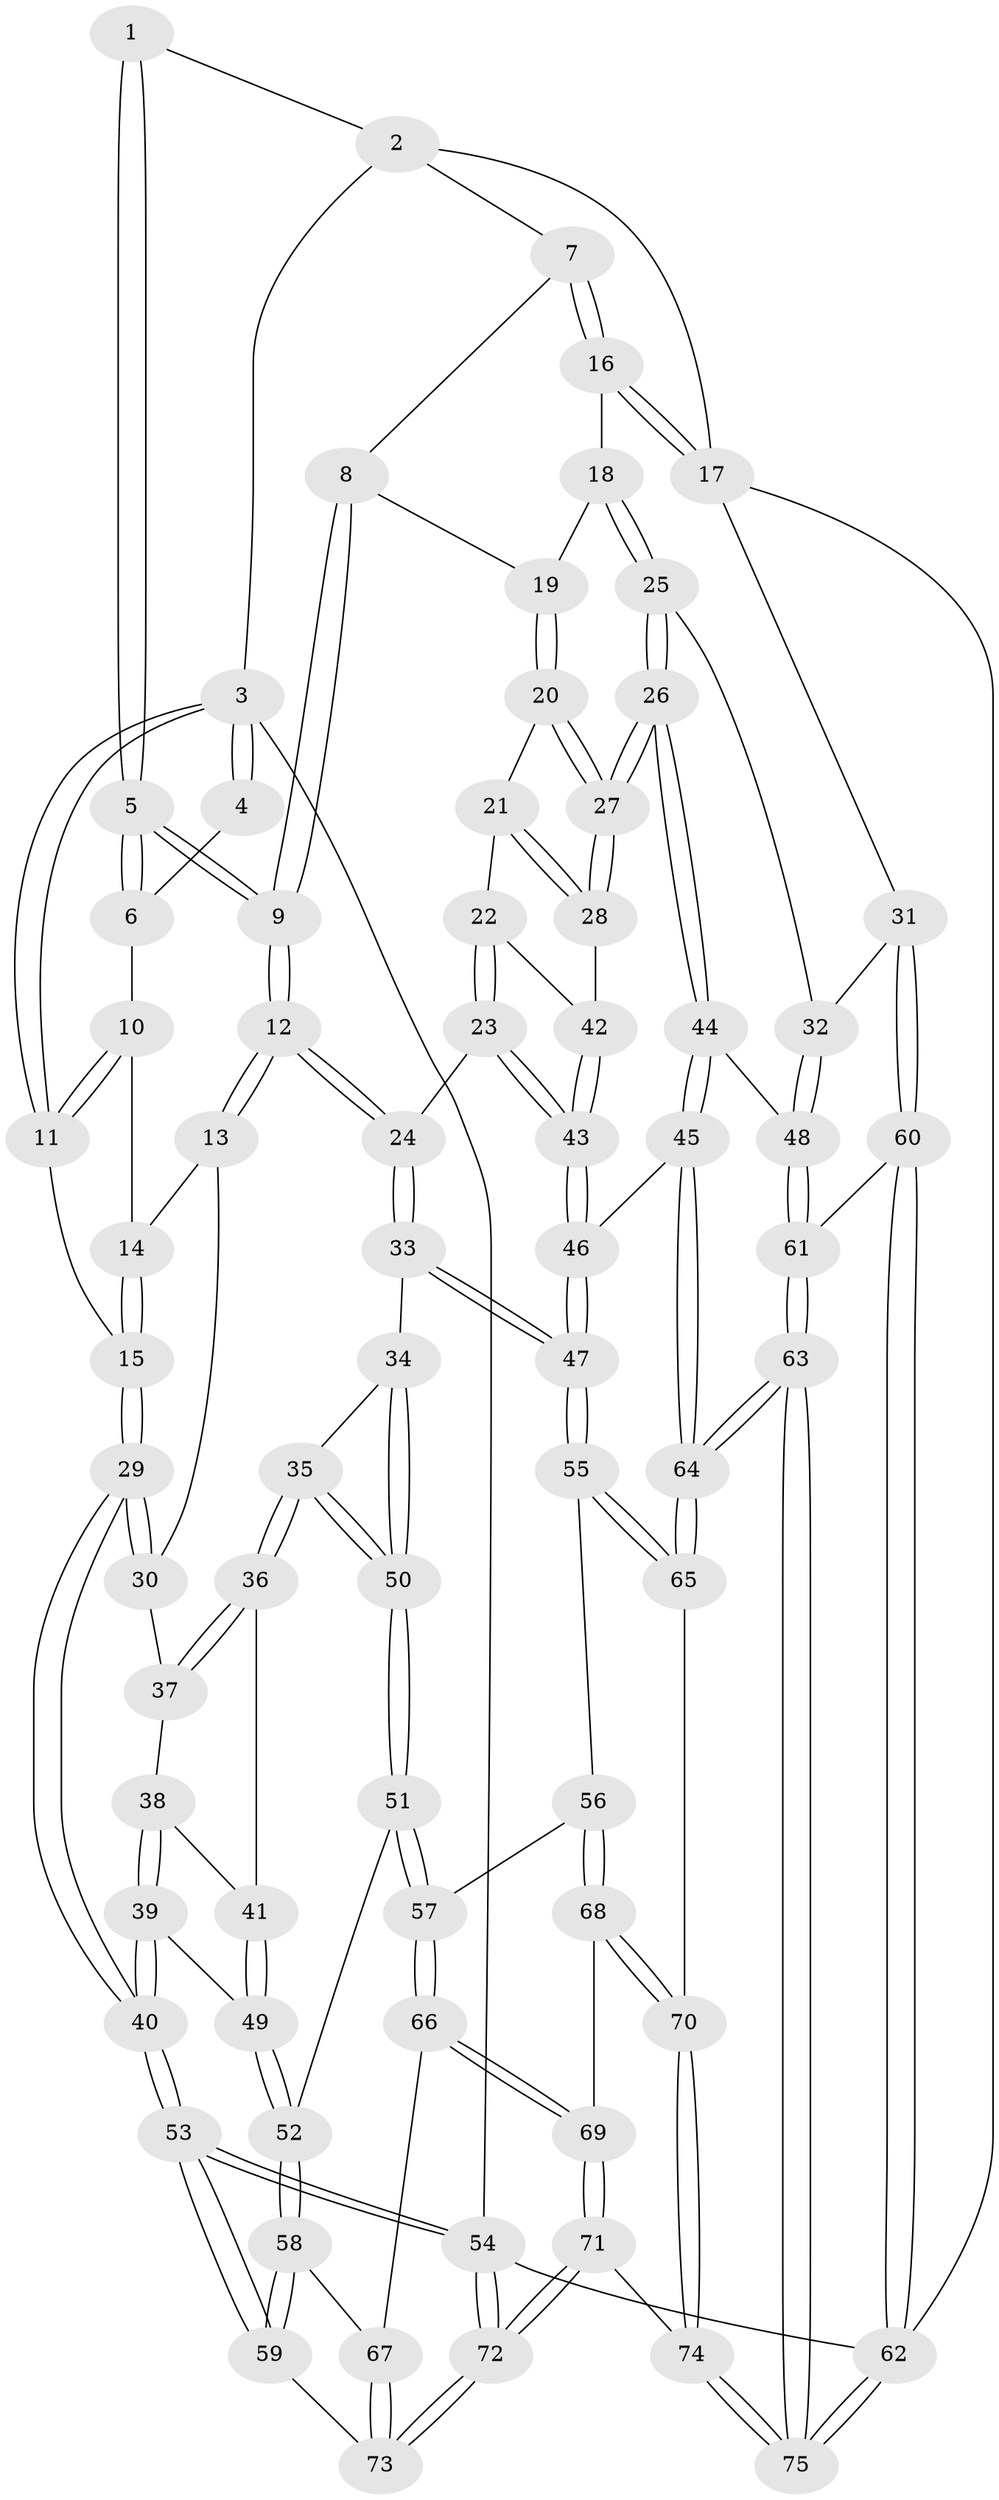 // coarse degree distribution, {4: 0.375, 8: 0.041666666666666664, 3: 0.3333333333333333, 6: 0.08333333333333333, 5: 0.16666666666666666}
// Generated by graph-tools (version 1.1) at 2025/21/03/04/25 18:21:20]
// undirected, 75 vertices, 184 edges
graph export_dot {
graph [start="1"]
  node [color=gray90,style=filled];
  1 [pos="+0.5584641161181314+0"];
  2 [pos="+0.7256389757966282+0"];
  3 [pos="+0+0"];
  4 [pos="+0.18406742675898033+0"];
  5 [pos="+0.3450319584688934+0.18149841472095474"];
  6 [pos="+0.1882522110969401+0.06192500426392376"];
  7 [pos="+0.7295132991993036+0.006449041154622343"];
  8 [pos="+0.7223161814952458+0.08685427534002847"];
  9 [pos="+0.38672830593253654+0.25243195712923033"];
  10 [pos="+0.1687081142647278+0.08127989092603745"];
  11 [pos="+0+0.16315260325983783"];
  12 [pos="+0.37407097791334715+0.37001720856616865"];
  13 [pos="+0.10547262132000687+0.34907582250426544"];
  14 [pos="+0.1316238707549879+0.16969480662452918"];
  15 [pos="+0+0.2807115253853562"];
  16 [pos="+1+0.21892822373042356"];
  17 [pos="+1+0.2218126673027053"];
  18 [pos="+0.8223592701206537+0.24167843188830895"];
  19 [pos="+0.7610662097092143+0.19636185163349895"];
  20 [pos="+0.7147625909744926+0.26998828185593465"];
  21 [pos="+0.6172669879193897+0.333573927802484"];
  22 [pos="+0.4725417783700799+0.4010324660566143"];
  23 [pos="+0.4238498705196077+0.40132235034384667"];
  24 [pos="+0.38399351182887254+0.3901443412151999"];
  25 [pos="+0.9040191586182715+0.4424487107051074"];
  26 [pos="+0.7382160994731688+0.5249532155245403"];
  27 [pos="+0.6981877615902716+0.48548308127327444"];
  28 [pos="+0.6422843972864163+0.48106844471929167"];
  29 [pos="+0+0.35891003436250307"];
  30 [pos="+0.08015171598328291+0.36519757521003177"];
  31 [pos="+1+0.507331774556189"];
  32 [pos="+0.9333184608019448+0.4591390579104603"];
  33 [pos="+0.33158106220546046+0.5325340747124064"];
  34 [pos="+0.32659583509489587+0.5337616737494211"];
  35 [pos="+0.2650841776339048+0.5452495033515617"];
  36 [pos="+0.23633321575276028+0.5491035483447021"];
  37 [pos="+0.08109448506999895+0.3688966703016971"];
  38 [pos="+0.09100932192336074+0.45654397175230443"];
  39 [pos="+0.06632160175685738+0.5721315572901761"];
  40 [pos="+0+0.5935662070172559"];
  41 [pos="+0.19534195816121752+0.5640693575446919"];
  42 [pos="+0.6290224030289446+0.48184349493486933"];
  43 [pos="+0.5579859210540332+0.5976922870172262"];
  44 [pos="+0.7319576554774965+0.6442836710733402"];
  45 [pos="+0.6652429922302969+0.6835948334045249"];
  46 [pos="+0.5606040051257521+0.6211264035446206"];
  47 [pos="+0.38569247146580565+0.6906818951469441"];
  48 [pos="+0.8407278810237061+0.6889637318106955"];
  49 [pos="+0.1270684119038562+0.618651315519067"];
  50 [pos="+0.1967322556026502+0.6936045739364975"];
  51 [pos="+0.16124133308071784+0.7472901100977548"];
  52 [pos="+0.12716559122185878+0.7365237624543748"];
  53 [pos="+0+0.8437448633673483"];
  54 [pos="+0+1"];
  55 [pos="+0.37679139923695054+0.7385567328594007"];
  56 [pos="+0.26448119611032506+0.789492506974371"];
  57 [pos="+0.24615521826704986+0.7855059927323186"];
  58 [pos="+0+0.7960557297823984"];
  59 [pos="+0+0.8240540086306184"];
  60 [pos="+1+0.725159714356519"];
  61 [pos="+0.9032827887998137+0.7461479345294294"];
  62 [pos="+1+1"];
  63 [pos="+0.6645599494988723+1"];
  64 [pos="+0.5912604453190117+0.9302447637368242"];
  65 [pos="+0.4396579013896303+0.8019654645049005"];
  66 [pos="+0.14733699584238144+0.9037010056099616"];
  67 [pos="+0.123129889528217+0.9043819212580313"];
  68 [pos="+0.26683570093065684+0.9110572057982623"];
  69 [pos="+0.16610849060880917+0.9214295364342222"];
  70 [pos="+0.2873756613812728+0.9904528168038833"];
  71 [pos="+0.19246152809495662+1"];
  72 [pos="+0.1349197163612101+1"];
  73 [pos="+0.11372698931421273+0.9516496111132647"];
  74 [pos="+0.31699235529074865+1"];
  75 [pos="+0.6651569255317864+1"];
  1 -- 2;
  1 -- 5;
  1 -- 5;
  2 -- 3;
  2 -- 7;
  2 -- 17;
  3 -- 4;
  3 -- 4;
  3 -- 11;
  3 -- 11;
  3 -- 54;
  4 -- 6;
  5 -- 6;
  5 -- 6;
  5 -- 9;
  5 -- 9;
  6 -- 10;
  7 -- 8;
  7 -- 16;
  7 -- 16;
  8 -- 9;
  8 -- 9;
  8 -- 19;
  9 -- 12;
  9 -- 12;
  10 -- 11;
  10 -- 11;
  10 -- 14;
  11 -- 15;
  12 -- 13;
  12 -- 13;
  12 -- 24;
  12 -- 24;
  13 -- 14;
  13 -- 30;
  14 -- 15;
  14 -- 15;
  15 -- 29;
  15 -- 29;
  16 -- 17;
  16 -- 17;
  16 -- 18;
  17 -- 31;
  17 -- 62;
  18 -- 19;
  18 -- 25;
  18 -- 25;
  19 -- 20;
  19 -- 20;
  20 -- 21;
  20 -- 27;
  20 -- 27;
  21 -- 22;
  21 -- 28;
  21 -- 28;
  22 -- 23;
  22 -- 23;
  22 -- 42;
  23 -- 24;
  23 -- 43;
  23 -- 43;
  24 -- 33;
  24 -- 33;
  25 -- 26;
  25 -- 26;
  25 -- 32;
  26 -- 27;
  26 -- 27;
  26 -- 44;
  26 -- 44;
  27 -- 28;
  27 -- 28;
  28 -- 42;
  29 -- 30;
  29 -- 30;
  29 -- 40;
  29 -- 40;
  30 -- 37;
  31 -- 32;
  31 -- 60;
  31 -- 60;
  32 -- 48;
  32 -- 48;
  33 -- 34;
  33 -- 47;
  33 -- 47;
  34 -- 35;
  34 -- 50;
  34 -- 50;
  35 -- 36;
  35 -- 36;
  35 -- 50;
  35 -- 50;
  36 -- 37;
  36 -- 37;
  36 -- 41;
  37 -- 38;
  38 -- 39;
  38 -- 39;
  38 -- 41;
  39 -- 40;
  39 -- 40;
  39 -- 49;
  40 -- 53;
  40 -- 53;
  41 -- 49;
  41 -- 49;
  42 -- 43;
  42 -- 43;
  43 -- 46;
  43 -- 46;
  44 -- 45;
  44 -- 45;
  44 -- 48;
  45 -- 46;
  45 -- 64;
  45 -- 64;
  46 -- 47;
  46 -- 47;
  47 -- 55;
  47 -- 55;
  48 -- 61;
  48 -- 61;
  49 -- 52;
  49 -- 52;
  50 -- 51;
  50 -- 51;
  51 -- 52;
  51 -- 57;
  51 -- 57;
  52 -- 58;
  52 -- 58;
  53 -- 54;
  53 -- 54;
  53 -- 59;
  53 -- 59;
  54 -- 72;
  54 -- 72;
  54 -- 62;
  55 -- 56;
  55 -- 65;
  55 -- 65;
  56 -- 57;
  56 -- 68;
  56 -- 68;
  57 -- 66;
  57 -- 66;
  58 -- 59;
  58 -- 59;
  58 -- 67;
  59 -- 73;
  60 -- 61;
  60 -- 62;
  60 -- 62;
  61 -- 63;
  61 -- 63;
  62 -- 75;
  62 -- 75;
  63 -- 64;
  63 -- 64;
  63 -- 75;
  63 -- 75;
  64 -- 65;
  64 -- 65;
  65 -- 70;
  66 -- 67;
  66 -- 69;
  66 -- 69;
  67 -- 73;
  67 -- 73;
  68 -- 69;
  68 -- 70;
  68 -- 70;
  69 -- 71;
  69 -- 71;
  70 -- 74;
  70 -- 74;
  71 -- 72;
  71 -- 72;
  71 -- 74;
  72 -- 73;
  72 -- 73;
  74 -- 75;
  74 -- 75;
}

